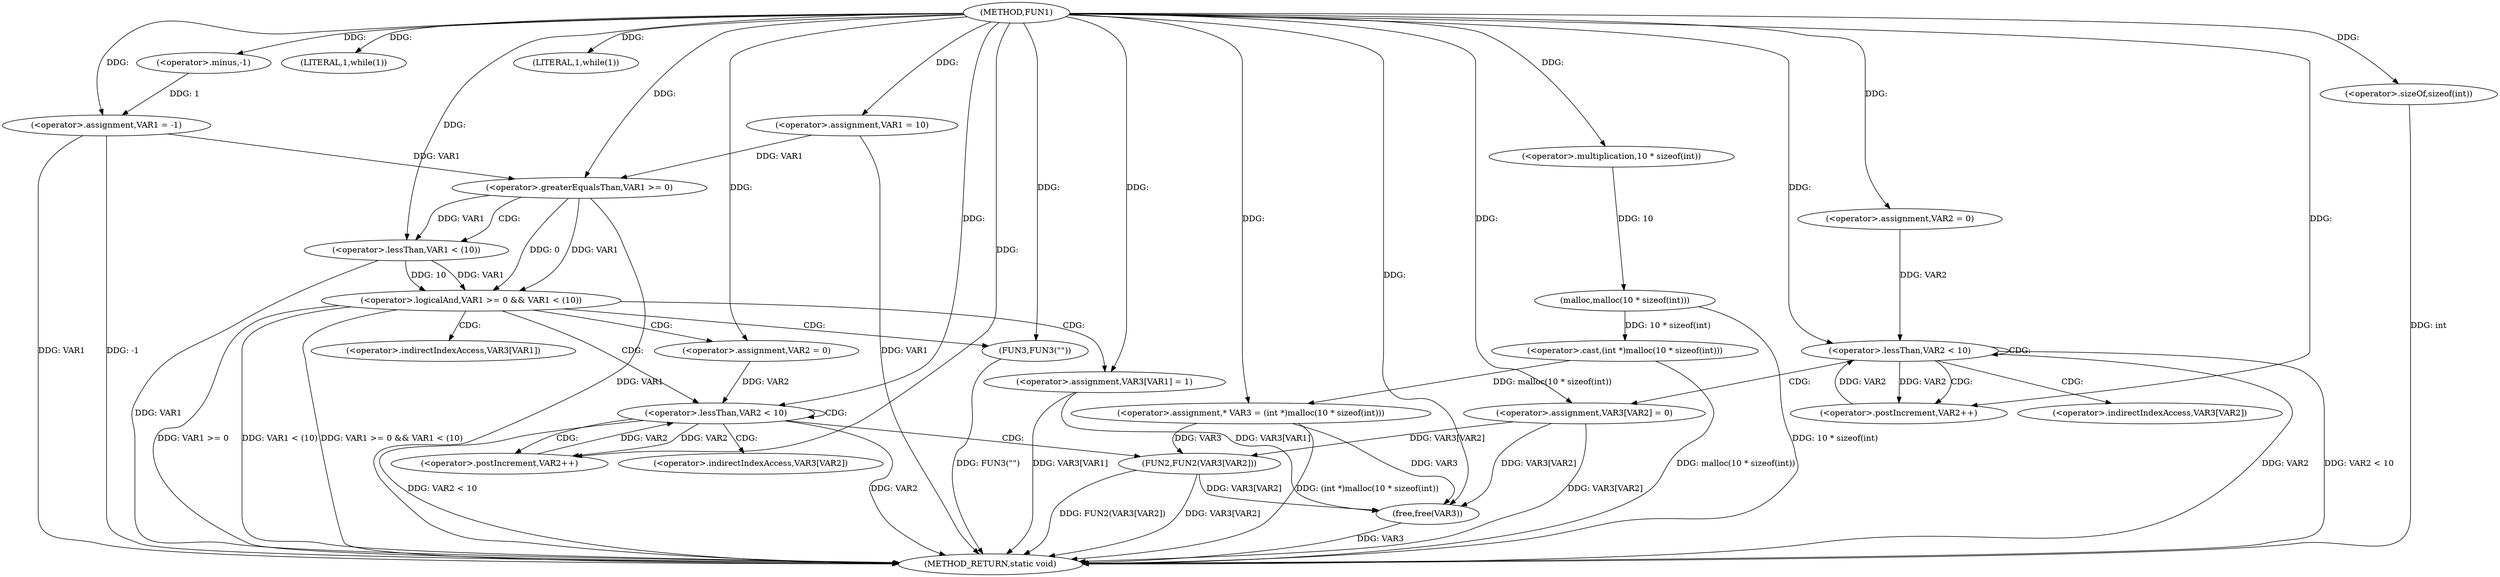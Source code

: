 digraph FUN1 {  
"1000100" [label = "(METHOD,FUN1)" ]
"1000179" [label = "(METHOD_RETURN,static void)" ]
"1000103" [label = "(<operator>.assignment,VAR1 = -1)" ]
"1000105" [label = "(<operator>.minus,-1)" ]
"1000108" [label = "(LITERAL,1,while(1))" ]
"1000110" [label = "(<operator>.assignment,VAR1 = 10)" ]
"1000115" [label = "(LITERAL,1,while(1))" ]
"1000120" [label = "(<operator>.assignment,* VAR3 = (int *)malloc(10 * sizeof(int)))" ]
"1000122" [label = "(<operator>.cast,(int *)malloc(10 * sizeof(int)))" ]
"1000124" [label = "(malloc,malloc(10 * sizeof(int)))" ]
"1000125" [label = "(<operator>.multiplication,10 * sizeof(int))" ]
"1000127" [label = "(<operator>.sizeOf,sizeof(int))" ]
"1000130" [label = "(<operator>.assignment,VAR2 = 0)" ]
"1000133" [label = "(<operator>.lessThan,VAR2 < 10)" ]
"1000136" [label = "(<operator>.postIncrement,VAR2++)" ]
"1000139" [label = "(<operator>.assignment,VAR3[VAR2] = 0)" ]
"1000145" [label = "(<operator>.logicalAnd,VAR1 >= 0 && VAR1 < (10))" ]
"1000146" [label = "(<operator>.greaterEqualsThan,VAR1 >= 0)" ]
"1000149" [label = "(<operator>.lessThan,VAR1 < (10))" ]
"1000153" [label = "(<operator>.assignment,VAR3[VAR1] = 1)" ]
"1000159" [label = "(<operator>.assignment,VAR2 = 0)" ]
"1000162" [label = "(<operator>.lessThan,VAR2 < 10)" ]
"1000165" [label = "(<operator>.postIncrement,VAR2++)" ]
"1000168" [label = "(FUN2,FUN2(VAR3[VAR2]))" ]
"1000174" [label = "(FUN3,FUN3(\"\"))" ]
"1000176" [label = "(free,free(VAR3))" ]
"1000140" [label = "(<operator>.indirectIndexAccess,VAR3[VAR2])" ]
"1000154" [label = "(<operator>.indirectIndexAccess,VAR3[VAR1])" ]
"1000169" [label = "(<operator>.indirectIndexAccess,VAR3[VAR2])" ]
  "1000124" -> "1000179"  [ label = "DDG: 10 * sizeof(int)"] 
  "1000168" -> "1000179"  [ label = "DDG: VAR3[VAR2]"] 
  "1000103" -> "1000179"  [ label = "DDG: VAR1"] 
  "1000103" -> "1000179"  [ label = "DDG: -1"] 
  "1000139" -> "1000179"  [ label = "DDG: VAR3[VAR2]"] 
  "1000133" -> "1000179"  [ label = "DDG: VAR2 < 10"] 
  "1000153" -> "1000179"  [ label = "DDG: VAR3[VAR1]"] 
  "1000127" -> "1000179"  [ label = "DDG: int"] 
  "1000174" -> "1000179"  [ label = "DDG: FUN3(\"\")"] 
  "1000168" -> "1000179"  [ label = "DDG: FUN2(VAR3[VAR2])"] 
  "1000133" -> "1000179"  [ label = "DDG: VAR2"] 
  "1000145" -> "1000179"  [ label = "DDG: VAR1 < (10)"] 
  "1000120" -> "1000179"  [ label = "DDG: (int *)malloc(10 * sizeof(int))"] 
  "1000145" -> "1000179"  [ label = "DDG: VAR1 >= 0 && VAR1 < (10)"] 
  "1000176" -> "1000179"  [ label = "DDG: VAR3"] 
  "1000149" -> "1000179"  [ label = "DDG: VAR1"] 
  "1000162" -> "1000179"  [ label = "DDG: VAR2"] 
  "1000162" -> "1000179"  [ label = "DDG: VAR2 < 10"] 
  "1000145" -> "1000179"  [ label = "DDG: VAR1 >= 0"] 
  "1000146" -> "1000179"  [ label = "DDG: VAR1"] 
  "1000110" -> "1000179"  [ label = "DDG: VAR1"] 
  "1000122" -> "1000179"  [ label = "DDG: malloc(10 * sizeof(int))"] 
  "1000105" -> "1000103"  [ label = "DDG: 1"] 
  "1000100" -> "1000103"  [ label = "DDG: "] 
  "1000100" -> "1000105"  [ label = "DDG: "] 
  "1000100" -> "1000108"  [ label = "DDG: "] 
  "1000100" -> "1000110"  [ label = "DDG: "] 
  "1000100" -> "1000115"  [ label = "DDG: "] 
  "1000122" -> "1000120"  [ label = "DDG: malloc(10 * sizeof(int))"] 
  "1000100" -> "1000120"  [ label = "DDG: "] 
  "1000124" -> "1000122"  [ label = "DDG: 10 * sizeof(int)"] 
  "1000125" -> "1000124"  [ label = "DDG: 10"] 
  "1000100" -> "1000125"  [ label = "DDG: "] 
  "1000100" -> "1000127"  [ label = "DDG: "] 
  "1000100" -> "1000130"  [ label = "DDG: "] 
  "1000136" -> "1000133"  [ label = "DDG: VAR2"] 
  "1000130" -> "1000133"  [ label = "DDG: VAR2"] 
  "1000100" -> "1000133"  [ label = "DDG: "] 
  "1000133" -> "1000136"  [ label = "DDG: VAR2"] 
  "1000100" -> "1000136"  [ label = "DDG: "] 
  "1000100" -> "1000139"  [ label = "DDG: "] 
  "1000146" -> "1000145"  [ label = "DDG: VAR1"] 
  "1000146" -> "1000145"  [ label = "DDG: 0"] 
  "1000103" -> "1000146"  [ label = "DDG: VAR1"] 
  "1000110" -> "1000146"  [ label = "DDG: VAR1"] 
  "1000100" -> "1000146"  [ label = "DDG: "] 
  "1000149" -> "1000145"  [ label = "DDG: VAR1"] 
  "1000149" -> "1000145"  [ label = "DDG: 10"] 
  "1000146" -> "1000149"  [ label = "DDG: VAR1"] 
  "1000100" -> "1000149"  [ label = "DDG: "] 
  "1000100" -> "1000153"  [ label = "DDG: "] 
  "1000100" -> "1000159"  [ label = "DDG: "] 
  "1000159" -> "1000162"  [ label = "DDG: VAR2"] 
  "1000165" -> "1000162"  [ label = "DDG: VAR2"] 
  "1000100" -> "1000162"  [ label = "DDG: "] 
  "1000162" -> "1000165"  [ label = "DDG: VAR2"] 
  "1000100" -> "1000165"  [ label = "DDG: "] 
  "1000139" -> "1000168"  [ label = "DDG: VAR3[VAR2]"] 
  "1000120" -> "1000168"  [ label = "DDG: VAR3"] 
  "1000100" -> "1000174"  [ label = "DDG: "] 
  "1000168" -> "1000176"  [ label = "DDG: VAR3[VAR2]"] 
  "1000139" -> "1000176"  [ label = "DDG: VAR3[VAR2]"] 
  "1000120" -> "1000176"  [ label = "DDG: VAR3"] 
  "1000153" -> "1000176"  [ label = "DDG: VAR3[VAR1]"] 
  "1000100" -> "1000176"  [ label = "DDG: "] 
  "1000133" -> "1000139"  [ label = "CDG: "] 
  "1000133" -> "1000133"  [ label = "CDG: "] 
  "1000133" -> "1000136"  [ label = "CDG: "] 
  "1000133" -> "1000140"  [ label = "CDG: "] 
  "1000145" -> "1000153"  [ label = "CDG: "] 
  "1000145" -> "1000174"  [ label = "CDG: "] 
  "1000145" -> "1000159"  [ label = "CDG: "] 
  "1000145" -> "1000154"  [ label = "CDG: "] 
  "1000145" -> "1000162"  [ label = "CDG: "] 
  "1000146" -> "1000149"  [ label = "CDG: "] 
  "1000162" -> "1000165"  [ label = "CDG: "] 
  "1000162" -> "1000169"  [ label = "CDG: "] 
  "1000162" -> "1000168"  [ label = "CDG: "] 
  "1000162" -> "1000162"  [ label = "CDG: "] 
}
